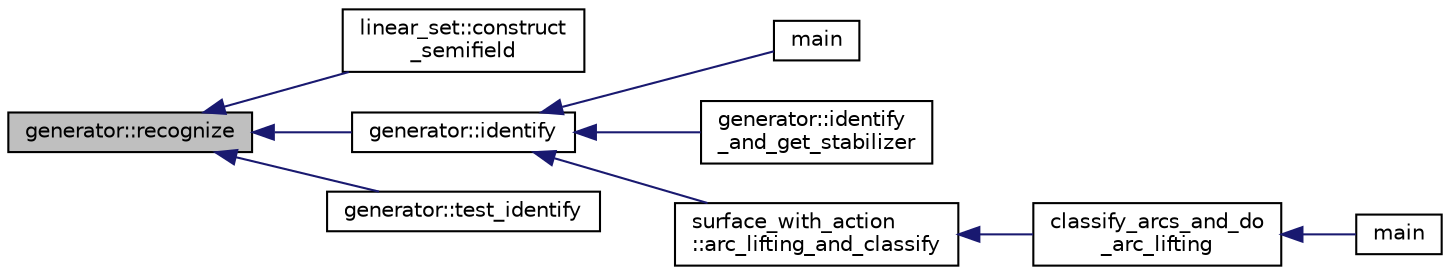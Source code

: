 digraph "generator::recognize"
{
  edge [fontname="Helvetica",fontsize="10",labelfontname="Helvetica",labelfontsize="10"];
  node [fontname="Helvetica",fontsize="10",shape=record];
  rankdir="LR";
  Node19844 [label="generator::recognize",height=0.2,width=0.4,color="black", fillcolor="grey75", style="filled", fontcolor="black"];
  Node19844 -> Node19845 [dir="back",color="midnightblue",fontsize="10",style="solid",fontname="Helvetica"];
  Node19845 [label="linear_set::construct\l_semifield",height=0.2,width=0.4,color="black", fillcolor="white", style="filled",URL="$dd/d86/classlinear__set.html#ab54b164771526ae8d687751aa2d1a9ce"];
  Node19844 -> Node19846 [dir="back",color="midnightblue",fontsize="10",style="solid",fontname="Helvetica"];
  Node19846 [label="generator::identify",height=0.2,width=0.4,color="black", fillcolor="white", style="filled",URL="$d7/d73/classgenerator.html#ae60de24262d09d0dd8224b86e74040f6"];
  Node19846 -> Node19847 [dir="back",color="midnightblue",fontsize="10",style="solid",fontname="Helvetica"];
  Node19847 [label="main",height=0.2,width=0.4,color="black", fillcolor="white", style="filled",URL="$de/d2d/graph_2graph_8_c.html#a217dbf8b442f20279ea00b898af96f52"];
  Node19846 -> Node19848 [dir="back",color="midnightblue",fontsize="10",style="solid",fontname="Helvetica"];
  Node19848 [label="generator::identify\l_and_get_stabilizer",height=0.2,width=0.4,color="black", fillcolor="white", style="filled",URL="$d7/d73/classgenerator.html#a7869a4ccc807a96d18fa5d535e74cf1e"];
  Node19846 -> Node19849 [dir="back",color="midnightblue",fontsize="10",style="solid",fontname="Helvetica"];
  Node19849 [label="surface_with_action\l::arc_lifting_and_classify",height=0.2,width=0.4,color="black", fillcolor="white", style="filled",URL="$d8/df9/classsurface__with__action.html#a62a3948f830c59e09ef94937650a07a4"];
  Node19849 -> Node19850 [dir="back",color="midnightblue",fontsize="10",style="solid",fontname="Helvetica"];
  Node19850 [label="classify_arcs_and_do\l_arc_lifting",height=0.2,width=0.4,color="black", fillcolor="white", style="filled",URL="$d6/dc3/arc__lifting__main_8_c.html#afdd7be16f16b8c71e9a72fe5f6a0b59c"];
  Node19850 -> Node19851 [dir="back",color="midnightblue",fontsize="10",style="solid",fontname="Helvetica"];
  Node19851 [label="main",height=0.2,width=0.4,color="black", fillcolor="white", style="filled",URL="$d6/dc3/arc__lifting__main_8_c.html#a217dbf8b442f20279ea00b898af96f52"];
  Node19844 -> Node19852 [dir="back",color="midnightblue",fontsize="10",style="solid",fontname="Helvetica"];
  Node19852 [label="generator::test_identify",height=0.2,width=0.4,color="black", fillcolor="white", style="filled",URL="$d7/d73/classgenerator.html#afe1191d7f525d0f1197ffc81c966c632"];
}
